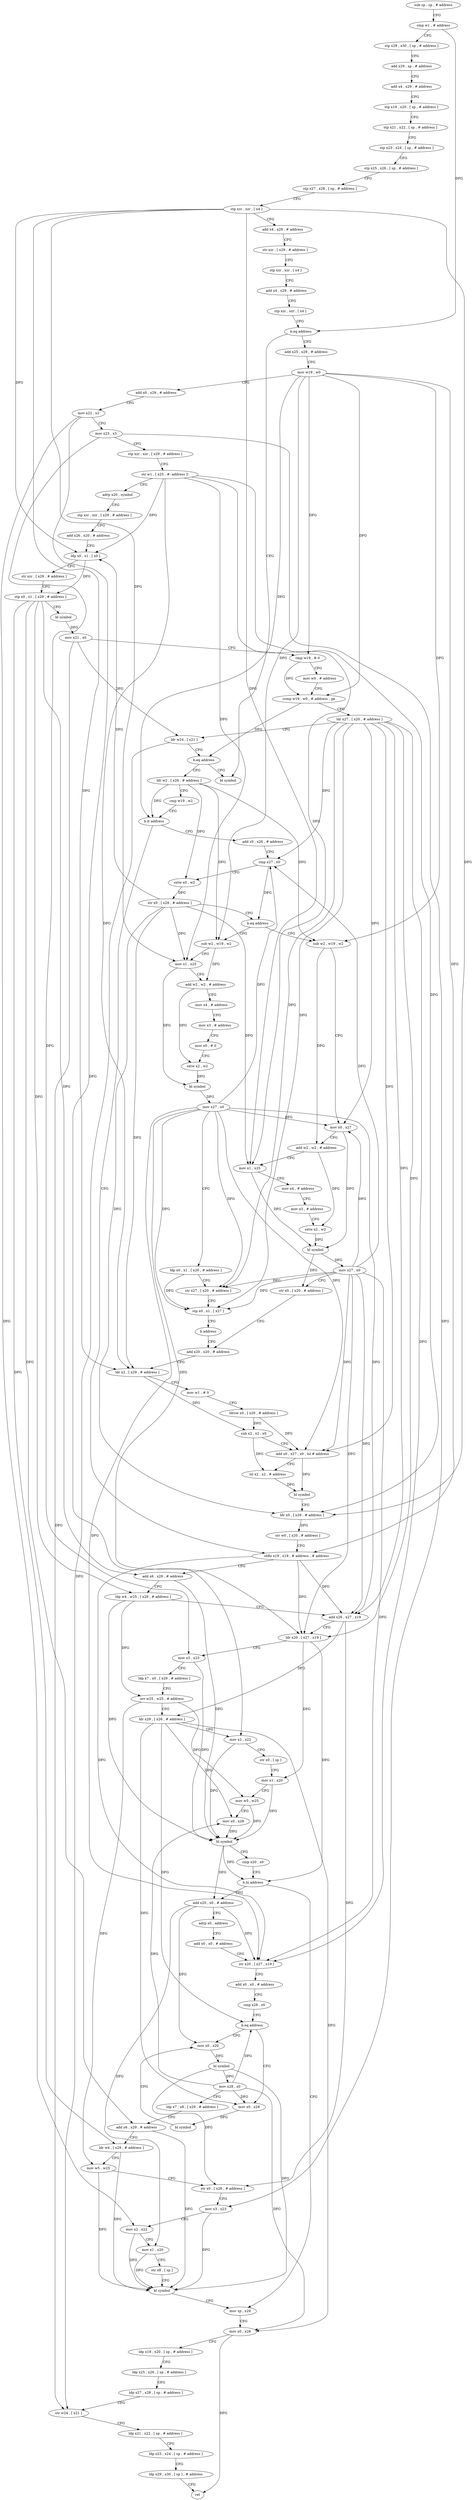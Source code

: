 digraph "func" {
"4349248" [label = "sub sp , sp , # address" ]
"4349252" [label = "cmp w1 , # address" ]
"4349256" [label = "stp x29 , x30 , [ sp , # address ]" ]
"4349260" [label = "add x29 , sp , # address" ]
"4349264" [label = "add x4 , x29 , # address" ]
"4349268" [label = "stp x19 , x20 , [ sp , # address ]" ]
"4349272" [label = "stp x21 , x22 , [ sp , # address ]" ]
"4349276" [label = "stp x23 , x24 , [ sp , # address ]" ]
"4349280" [label = "stp x25 , x26 , [ sp , # address ]" ]
"4349284" [label = "stp x27 , x28 , [ sp , # address ]" ]
"4349288" [label = "stp xzr , xzr , [ x4 ]" ]
"4349292" [label = "add x4 , x29 , # address" ]
"4349296" [label = "str xzr , [ x29 , # address ]" ]
"4349300" [label = "stp xzr , xzr , [ x4 ]" ]
"4349304" [label = "add x4 , x29 , # address" ]
"4349308" [label = "stp xzr , xzr , [ x4 ]" ]
"4349312" [label = "b.eq address" ]
"4349764" [label = "bl symbol" ]
"4349316" [label = "add x25 , x29 , # address" ]
"4349320" [label = "mov w19 , w0" ]
"4349324" [label = "add x0 , x29 , # address" ]
"4349328" [label = "mov x22 , x2" ]
"4349332" [label = "mov x23 , x3" ]
"4349336" [label = "stp xzr , xzr , [ x29 , # address ]" ]
"4349340" [label = "str w1 , [ x25 , #- address ]!" ]
"4349344" [label = "adrp x20 , symbol" ]
"4349348" [label = "stp xzr , xzr , [ x29 , # address ]" ]
"4349352" [label = "add x26 , x20 , # address" ]
"4349356" [label = "ldp x0 , x1 , [ x0 ]" ]
"4349360" [label = "str xzr , [ x29 , # address ]" ]
"4349364" [label = "stp x0 , x1 , [ x29 , # address ]" ]
"4349368" [label = "bl symbol" ]
"4349372" [label = "mov x21 , x0" ]
"4349376" [label = "cmp w19 , # 0" ]
"4349380" [label = "mov w0 , # address" ]
"4349384" [label = "ccmp w19 , w0 , # address , ge" ]
"4349388" [label = "ldr x27 , [ x20 , # address ]" ]
"4349392" [label = "ldr w24 , [ x21 ]" ]
"4349396" [label = "b.eq address" ]
"4349400" [label = "ldr w2 , [ x26 , # address ]" ]
"4349404" [label = "cmp w19 , w2" ]
"4349408" [label = "b.lt address" ]
"4349512" [label = "sbfiz x19 , x19 , # address , # address" ]
"4349412" [label = "add x0 , x26 , # address" ]
"4349516" [label = "add x6 , x29 , # address" ]
"4349520" [label = "ldp w4 , w25 , [ x29 , # address ]" ]
"4349524" [label = "add x26 , x27 , x19" ]
"4349528" [label = "ldr x20 , [ x27 , x19 ]" ]
"4349532" [label = "mov x3 , x23" ]
"4349536" [label = "ldp x7 , x0 , [ x29 , # address ]" ]
"4349540" [label = "orr w25 , w25 , # address" ]
"4349544" [label = "ldr x28 , [ x26 , # address ]" ]
"4349548" [label = "mov x2 , x22" ]
"4349552" [label = "str x0 , [ sp ]" ]
"4349556" [label = "mov x1 , x20" ]
"4349560" [label = "mov w5 , w25" ]
"4349564" [label = "mov x0 , x28" ]
"4349568" [label = "bl symbol" ]
"4349572" [label = "cmp x20 , x0" ]
"4349576" [label = "b.hi address" ]
"4349668" [label = "mov sp , x29" ]
"4349580" [label = "add x20 , x0 , # address" ]
"4349416" [label = "cmp x27 , x0" ]
"4349420" [label = "sxtw x0 , w2" ]
"4349424" [label = "str x0 , [ x29 , # address ]" ]
"4349428" [label = "b.eq address" ]
"4349712" [label = "sub w2 , w19 , w2" ]
"4349432" [label = "sub w2 , w19 , w2" ]
"4349672" [label = "mov x0 , x28" ]
"4349676" [label = "ldp x19 , x20 , [ sp , # address ]" ]
"4349680" [label = "ldp x25 , x26 , [ sp , # address ]" ]
"4349684" [label = "ldp x27 , x28 , [ sp , # address ]" ]
"4349688" [label = "str w24 , [ x21 ]" ]
"4349692" [label = "ldp x21 , x22 , [ sp , # address ]" ]
"4349696" [label = "ldp x23 , x24 , [ sp , # address ]" ]
"4349700" [label = "ldp x29 , x30 , [ sp ] , # address" ]
"4349704" [label = "ret" ]
"4349584" [label = "adrp x0 , address" ]
"4349588" [label = "add x0 , x0 , # address" ]
"4349592" [label = "str x20 , [ x27 , x19 ]" ]
"4349596" [label = "add x0 , x0 , # address" ]
"4349600" [label = "cmp x28 , x0" ]
"4349604" [label = "b.eq address" ]
"4349616" [label = "mov x0 , x20" ]
"4349608" [label = "mov x0 , x28" ]
"4349716" [label = "mov x1 , x25" ]
"4349720" [label = "add w2 , w2 , # address" ]
"4349724" [label = "mov x4 , # address" ]
"4349728" [label = "mov x3 , # address" ]
"4349732" [label = "mov x0 , # 0" ]
"4349736" [label = "sxtw x2 , w2" ]
"4349740" [label = "bl symbol" ]
"4349744" [label = "mov x27 , x0" ]
"4349748" [label = "ldp x0 , x1 , [ x26 , # address ]" ]
"4349752" [label = "str x27 , [ x20 , # address ]" ]
"4349756" [label = "stp x0 , x1 , [ x27 ]" ]
"4349760" [label = "b address" ]
"4349472" [label = "add x20 , x20 , # address" ]
"4349436" [label = "mov x0 , x27" ]
"4349440" [label = "add w2 , w2 , # address" ]
"4349444" [label = "mov x1 , x25" ]
"4349448" [label = "mov x4 , # address" ]
"4349452" [label = "mov x3 , # address" ]
"4349456" [label = "sxtw x2 , w2" ]
"4349460" [label = "bl symbol" ]
"4349464" [label = "mov x27 , x0" ]
"4349468" [label = "str x0 , [ x20 , # address ]" ]
"4349620" [label = "bl symbol" ]
"4349624" [label = "mov x28 , x0" ]
"4349628" [label = "ldp x7 , x8 , [ x29 , # address ]" ]
"4349632" [label = "add x6 , x29 , # address" ]
"4349636" [label = "ldr w4 , [ x29 , # address ]" ]
"4349640" [label = "mov w5 , w25" ]
"4349644" [label = "str x0 , [ x26 , # address ]" ]
"4349648" [label = "mov x3 , x23" ]
"4349652" [label = "mov x2 , x22" ]
"4349656" [label = "mov x1 , x20" ]
"4349660" [label = "str x8 , [ sp ]" ]
"4349664" [label = "bl symbol" ]
"4349612" [label = "bl symbol" ]
"4349476" [label = "ldr x2 , [ x29 , # address ]" ]
"4349480" [label = "mov w1 , # 0" ]
"4349484" [label = "ldrsw x0 , [ x20 , # address ]" ]
"4349488" [label = "sub x2 , x2 , x0" ]
"4349492" [label = "add x0 , x27 , x0 , lsl # address" ]
"4349496" [label = "lsl x2 , x2 , # address" ]
"4349500" [label = "bl symbol" ]
"4349504" [label = "ldr x0 , [ x29 , # address ]" ]
"4349508" [label = "str w0 , [ x20 , # address ]" ]
"4349248" -> "4349252" [ label = "CFG" ]
"4349252" -> "4349256" [ label = "CFG" ]
"4349252" -> "4349312" [ label = "DFG" ]
"4349256" -> "4349260" [ label = "CFG" ]
"4349260" -> "4349264" [ label = "CFG" ]
"4349264" -> "4349268" [ label = "CFG" ]
"4349268" -> "4349272" [ label = "CFG" ]
"4349272" -> "4349276" [ label = "CFG" ]
"4349276" -> "4349280" [ label = "CFG" ]
"4349280" -> "4349284" [ label = "CFG" ]
"4349284" -> "4349288" [ label = "CFG" ]
"4349288" -> "4349292" [ label = "CFG" ]
"4349288" -> "4349356" [ label = "DFG" ]
"4349288" -> "4349476" [ label = "DFG" ]
"4349288" -> "4349504" [ label = "DFG" ]
"4349288" -> "4349716" [ label = "DFG" ]
"4349288" -> "4349444" [ label = "DFG" ]
"4349292" -> "4349296" [ label = "CFG" ]
"4349296" -> "4349300" [ label = "CFG" ]
"4349300" -> "4349304" [ label = "CFG" ]
"4349304" -> "4349308" [ label = "CFG" ]
"4349308" -> "4349312" [ label = "CFG" ]
"4349312" -> "4349764" [ label = "CFG" ]
"4349312" -> "4349316" [ label = "CFG" ]
"4349316" -> "4349320" [ label = "CFG" ]
"4349320" -> "4349324" [ label = "CFG" ]
"4349320" -> "4349376" [ label = "DFG" ]
"4349320" -> "4349384" [ label = "DFG" ]
"4349320" -> "4349408" [ label = "DFG" ]
"4349320" -> "4349512" [ label = "DFG" ]
"4349320" -> "4349712" [ label = "DFG" ]
"4349320" -> "4349432" [ label = "DFG" ]
"4349324" -> "4349328" [ label = "CFG" ]
"4349328" -> "4349332" [ label = "CFG" ]
"4349328" -> "4349548" [ label = "DFG" ]
"4349328" -> "4349652" [ label = "DFG" ]
"4349332" -> "4349336" [ label = "CFG" ]
"4349332" -> "4349532" [ label = "DFG" ]
"4349332" -> "4349648" [ label = "DFG" ]
"4349336" -> "4349340" [ label = "CFG" ]
"4349340" -> "4349344" [ label = "CFG" ]
"4349340" -> "4349356" [ label = "DFG" ]
"4349340" -> "4349716" [ label = "DFG" ]
"4349340" -> "4349444" [ label = "DFG" ]
"4349340" -> "4349476" [ label = "DFG" ]
"4349340" -> "4349504" [ label = "DFG" ]
"4349344" -> "4349348" [ label = "CFG" ]
"4349348" -> "4349352" [ label = "CFG" ]
"4349352" -> "4349356" [ label = "CFG" ]
"4349356" -> "4349360" [ label = "CFG" ]
"4349356" -> "4349364" [ label = "DFG" ]
"4349360" -> "4349364" [ label = "CFG" ]
"4349364" -> "4349368" [ label = "CFG" ]
"4349364" -> "4349520" [ label = "DFG" ]
"4349364" -> "4349636" [ label = "DFG" ]
"4349364" -> "4349516" [ label = "DFG" ]
"4349364" -> "4349632" [ label = "DFG" ]
"4349368" -> "4349372" [ label = "DFG" ]
"4349372" -> "4349376" [ label = "CFG" ]
"4349372" -> "4349392" [ label = "DFG" ]
"4349372" -> "4349688" [ label = "DFG" ]
"4349376" -> "4349380" [ label = "CFG" ]
"4349376" -> "4349384" [ label = "DFG" ]
"4349380" -> "4349384" [ label = "CFG" ]
"4349384" -> "4349388" [ label = "CFG" ]
"4349384" -> "4349396" [ label = "DFG" ]
"4349388" -> "4349392" [ label = "CFG" ]
"4349388" -> "4349524" [ label = "DFG" ]
"4349388" -> "4349528" [ label = "DFG" ]
"4349388" -> "4349416" [ label = "DFG" ]
"4349388" -> "4349592" [ label = "DFG" ]
"4349388" -> "4349752" [ label = "DFG" ]
"4349388" -> "4349756" [ label = "DFG" ]
"4349388" -> "4349436" [ label = "DFG" ]
"4349388" -> "4349492" [ label = "DFG" ]
"4349392" -> "4349396" [ label = "CFG" ]
"4349392" -> "4349688" [ label = "DFG" ]
"4349396" -> "4349764" [ label = "CFG" ]
"4349396" -> "4349400" [ label = "CFG" ]
"4349400" -> "4349404" [ label = "CFG" ]
"4349400" -> "4349408" [ label = "DFG" ]
"4349400" -> "4349420" [ label = "DFG" ]
"4349400" -> "4349712" [ label = "DFG" ]
"4349400" -> "4349432" [ label = "DFG" ]
"4349404" -> "4349408" [ label = "CFG" ]
"4349408" -> "4349512" [ label = "CFG" ]
"4349408" -> "4349412" [ label = "CFG" ]
"4349512" -> "4349516" [ label = "CFG" ]
"4349512" -> "4349524" [ label = "DFG" ]
"4349512" -> "4349528" [ label = "DFG" ]
"4349512" -> "4349592" [ label = "DFG" ]
"4349412" -> "4349416" [ label = "CFG" ]
"4349516" -> "4349520" [ label = "CFG" ]
"4349516" -> "4349568" [ label = "DFG" ]
"4349520" -> "4349524" [ label = "CFG" ]
"4349520" -> "4349568" [ label = "DFG" ]
"4349520" -> "4349540" [ label = "DFG" ]
"4349524" -> "4349528" [ label = "CFG" ]
"4349524" -> "4349544" [ label = "DFG" ]
"4349524" -> "4349644" [ label = "DFG" ]
"4349528" -> "4349532" [ label = "CFG" ]
"4349528" -> "4349556" [ label = "DFG" ]
"4349528" -> "4349576" [ label = "DFG" ]
"4349532" -> "4349536" [ label = "CFG" ]
"4349532" -> "4349568" [ label = "DFG" ]
"4349536" -> "4349540" [ label = "CFG" ]
"4349540" -> "4349544" [ label = "CFG" ]
"4349540" -> "4349560" [ label = "DFG" ]
"4349540" -> "4349640" [ label = "DFG" ]
"4349544" -> "4349548" [ label = "CFG" ]
"4349544" -> "4349564" [ label = "DFG" ]
"4349544" -> "4349672" [ label = "DFG" ]
"4349544" -> "4349604" [ label = "DFG" ]
"4349544" -> "4349608" [ label = "DFG" ]
"4349548" -> "4349552" [ label = "CFG" ]
"4349548" -> "4349568" [ label = "DFG" ]
"4349552" -> "4349556" [ label = "CFG" ]
"4349556" -> "4349560" [ label = "CFG" ]
"4349556" -> "4349568" [ label = "DFG" ]
"4349560" -> "4349564" [ label = "CFG" ]
"4349560" -> "4349568" [ label = "DFG" ]
"4349564" -> "4349568" [ label = "DFG" ]
"4349568" -> "4349572" [ label = "CFG" ]
"4349568" -> "4349576" [ label = "DFG" ]
"4349568" -> "4349580" [ label = "DFG" ]
"4349572" -> "4349576" [ label = "CFG" ]
"4349576" -> "4349668" [ label = "CFG" ]
"4349576" -> "4349580" [ label = "CFG" ]
"4349668" -> "4349672" [ label = "CFG" ]
"4349580" -> "4349584" [ label = "CFG" ]
"4349580" -> "4349592" [ label = "DFG" ]
"4349580" -> "4349616" [ label = "DFG" ]
"4349580" -> "4349656" [ label = "DFG" ]
"4349416" -> "4349420" [ label = "CFG" ]
"4349416" -> "4349428" [ label = "DFG" ]
"4349420" -> "4349424" [ label = "DFG" ]
"4349424" -> "4349428" [ label = "CFG" ]
"4349424" -> "4349356" [ label = "DFG" ]
"4349424" -> "4349476" [ label = "DFG" ]
"4349424" -> "4349504" [ label = "DFG" ]
"4349424" -> "4349716" [ label = "DFG" ]
"4349424" -> "4349444" [ label = "DFG" ]
"4349428" -> "4349712" [ label = "CFG" ]
"4349428" -> "4349432" [ label = "CFG" ]
"4349712" -> "4349716" [ label = "CFG" ]
"4349712" -> "4349720" [ label = "DFG" ]
"4349432" -> "4349436" [ label = "CFG" ]
"4349432" -> "4349440" [ label = "DFG" ]
"4349672" -> "4349676" [ label = "CFG" ]
"4349672" -> "4349704" [ label = "DFG" ]
"4349676" -> "4349680" [ label = "CFG" ]
"4349680" -> "4349684" [ label = "CFG" ]
"4349684" -> "4349688" [ label = "CFG" ]
"4349688" -> "4349692" [ label = "CFG" ]
"4349692" -> "4349696" [ label = "CFG" ]
"4349696" -> "4349700" [ label = "CFG" ]
"4349700" -> "4349704" [ label = "CFG" ]
"4349584" -> "4349588" [ label = "CFG" ]
"4349588" -> "4349592" [ label = "CFG" ]
"4349592" -> "4349596" [ label = "CFG" ]
"4349596" -> "4349600" [ label = "CFG" ]
"4349600" -> "4349604" [ label = "CFG" ]
"4349604" -> "4349616" [ label = "CFG" ]
"4349604" -> "4349608" [ label = "CFG" ]
"4349616" -> "4349620" [ label = "DFG" ]
"4349608" -> "4349612" [ label = "DFG" ]
"4349716" -> "4349720" [ label = "CFG" ]
"4349716" -> "4349740" [ label = "DFG" ]
"4349720" -> "4349724" [ label = "CFG" ]
"4349720" -> "4349736" [ label = "DFG" ]
"4349724" -> "4349728" [ label = "CFG" ]
"4349728" -> "4349732" [ label = "CFG" ]
"4349732" -> "4349736" [ label = "CFG" ]
"4349736" -> "4349740" [ label = "DFG" ]
"4349740" -> "4349744" [ label = "DFG" ]
"4349744" -> "4349748" [ label = "CFG" ]
"4349744" -> "4349416" [ label = "DFG" ]
"4349744" -> "4349524" [ label = "DFG" ]
"4349744" -> "4349528" [ label = "DFG" ]
"4349744" -> "4349592" [ label = "DFG" ]
"4349744" -> "4349752" [ label = "DFG" ]
"4349744" -> "4349756" [ label = "DFG" ]
"4349744" -> "4349436" [ label = "DFG" ]
"4349744" -> "4349492" [ label = "DFG" ]
"4349748" -> "4349752" [ label = "CFG" ]
"4349748" -> "4349756" [ label = "DFG" ]
"4349752" -> "4349756" [ label = "CFG" ]
"4349756" -> "4349760" [ label = "CFG" ]
"4349760" -> "4349472" [ label = "CFG" ]
"4349472" -> "4349476" [ label = "CFG" ]
"4349436" -> "4349440" [ label = "CFG" ]
"4349436" -> "4349460" [ label = "DFG" ]
"4349440" -> "4349444" [ label = "CFG" ]
"4349440" -> "4349456" [ label = "DFG" ]
"4349444" -> "4349448" [ label = "CFG" ]
"4349444" -> "4349460" [ label = "DFG" ]
"4349448" -> "4349452" [ label = "CFG" ]
"4349452" -> "4349456" [ label = "CFG" ]
"4349456" -> "4349460" [ label = "DFG" ]
"4349460" -> "4349464" [ label = "DFG" ]
"4349460" -> "4349468" [ label = "DFG" ]
"4349464" -> "4349468" [ label = "CFG" ]
"4349464" -> "4349416" [ label = "DFG" ]
"4349464" -> "4349752" [ label = "DFG" ]
"4349464" -> "4349436" [ label = "DFG" ]
"4349464" -> "4349524" [ label = "DFG" ]
"4349464" -> "4349528" [ label = "DFG" ]
"4349464" -> "4349592" [ label = "DFG" ]
"4349464" -> "4349756" [ label = "DFG" ]
"4349464" -> "4349492" [ label = "DFG" ]
"4349468" -> "4349472" [ label = "CFG" ]
"4349620" -> "4349624" [ label = "DFG" ]
"4349620" -> "4349644" [ label = "DFG" ]
"4349620" -> "4349664" [ label = "DFG" ]
"4349624" -> "4349628" [ label = "CFG" ]
"4349624" -> "4349564" [ label = "DFG" ]
"4349624" -> "4349672" [ label = "DFG" ]
"4349624" -> "4349604" [ label = "DFG" ]
"4349624" -> "4349608" [ label = "DFG" ]
"4349628" -> "4349632" [ label = "CFG" ]
"4349632" -> "4349636" [ label = "CFG" ]
"4349632" -> "4349664" [ label = "DFG" ]
"4349636" -> "4349640" [ label = "CFG" ]
"4349636" -> "4349664" [ label = "DFG" ]
"4349640" -> "4349644" [ label = "CFG" ]
"4349640" -> "4349664" [ label = "DFG" ]
"4349644" -> "4349648" [ label = "CFG" ]
"4349648" -> "4349652" [ label = "CFG" ]
"4349648" -> "4349664" [ label = "DFG" ]
"4349652" -> "4349656" [ label = "CFG" ]
"4349652" -> "4349664" [ label = "DFG" ]
"4349656" -> "4349660" [ label = "CFG" ]
"4349656" -> "4349664" [ label = "DFG" ]
"4349660" -> "4349664" [ label = "CFG" ]
"4349664" -> "4349668" [ label = "CFG" ]
"4349612" -> "4349616" [ label = "CFG" ]
"4349476" -> "4349480" [ label = "CFG" ]
"4349476" -> "4349488" [ label = "DFG" ]
"4349480" -> "4349484" [ label = "CFG" ]
"4349484" -> "4349488" [ label = "DFG" ]
"4349484" -> "4349492" [ label = "DFG" ]
"4349488" -> "4349492" [ label = "CFG" ]
"4349488" -> "4349496" [ label = "DFG" ]
"4349492" -> "4349496" [ label = "CFG" ]
"4349492" -> "4349500" [ label = "DFG" ]
"4349496" -> "4349500" [ label = "DFG" ]
"4349500" -> "4349504" [ label = "CFG" ]
"4349504" -> "4349508" [ label = "DFG" ]
"4349508" -> "4349512" [ label = "CFG" ]
}
